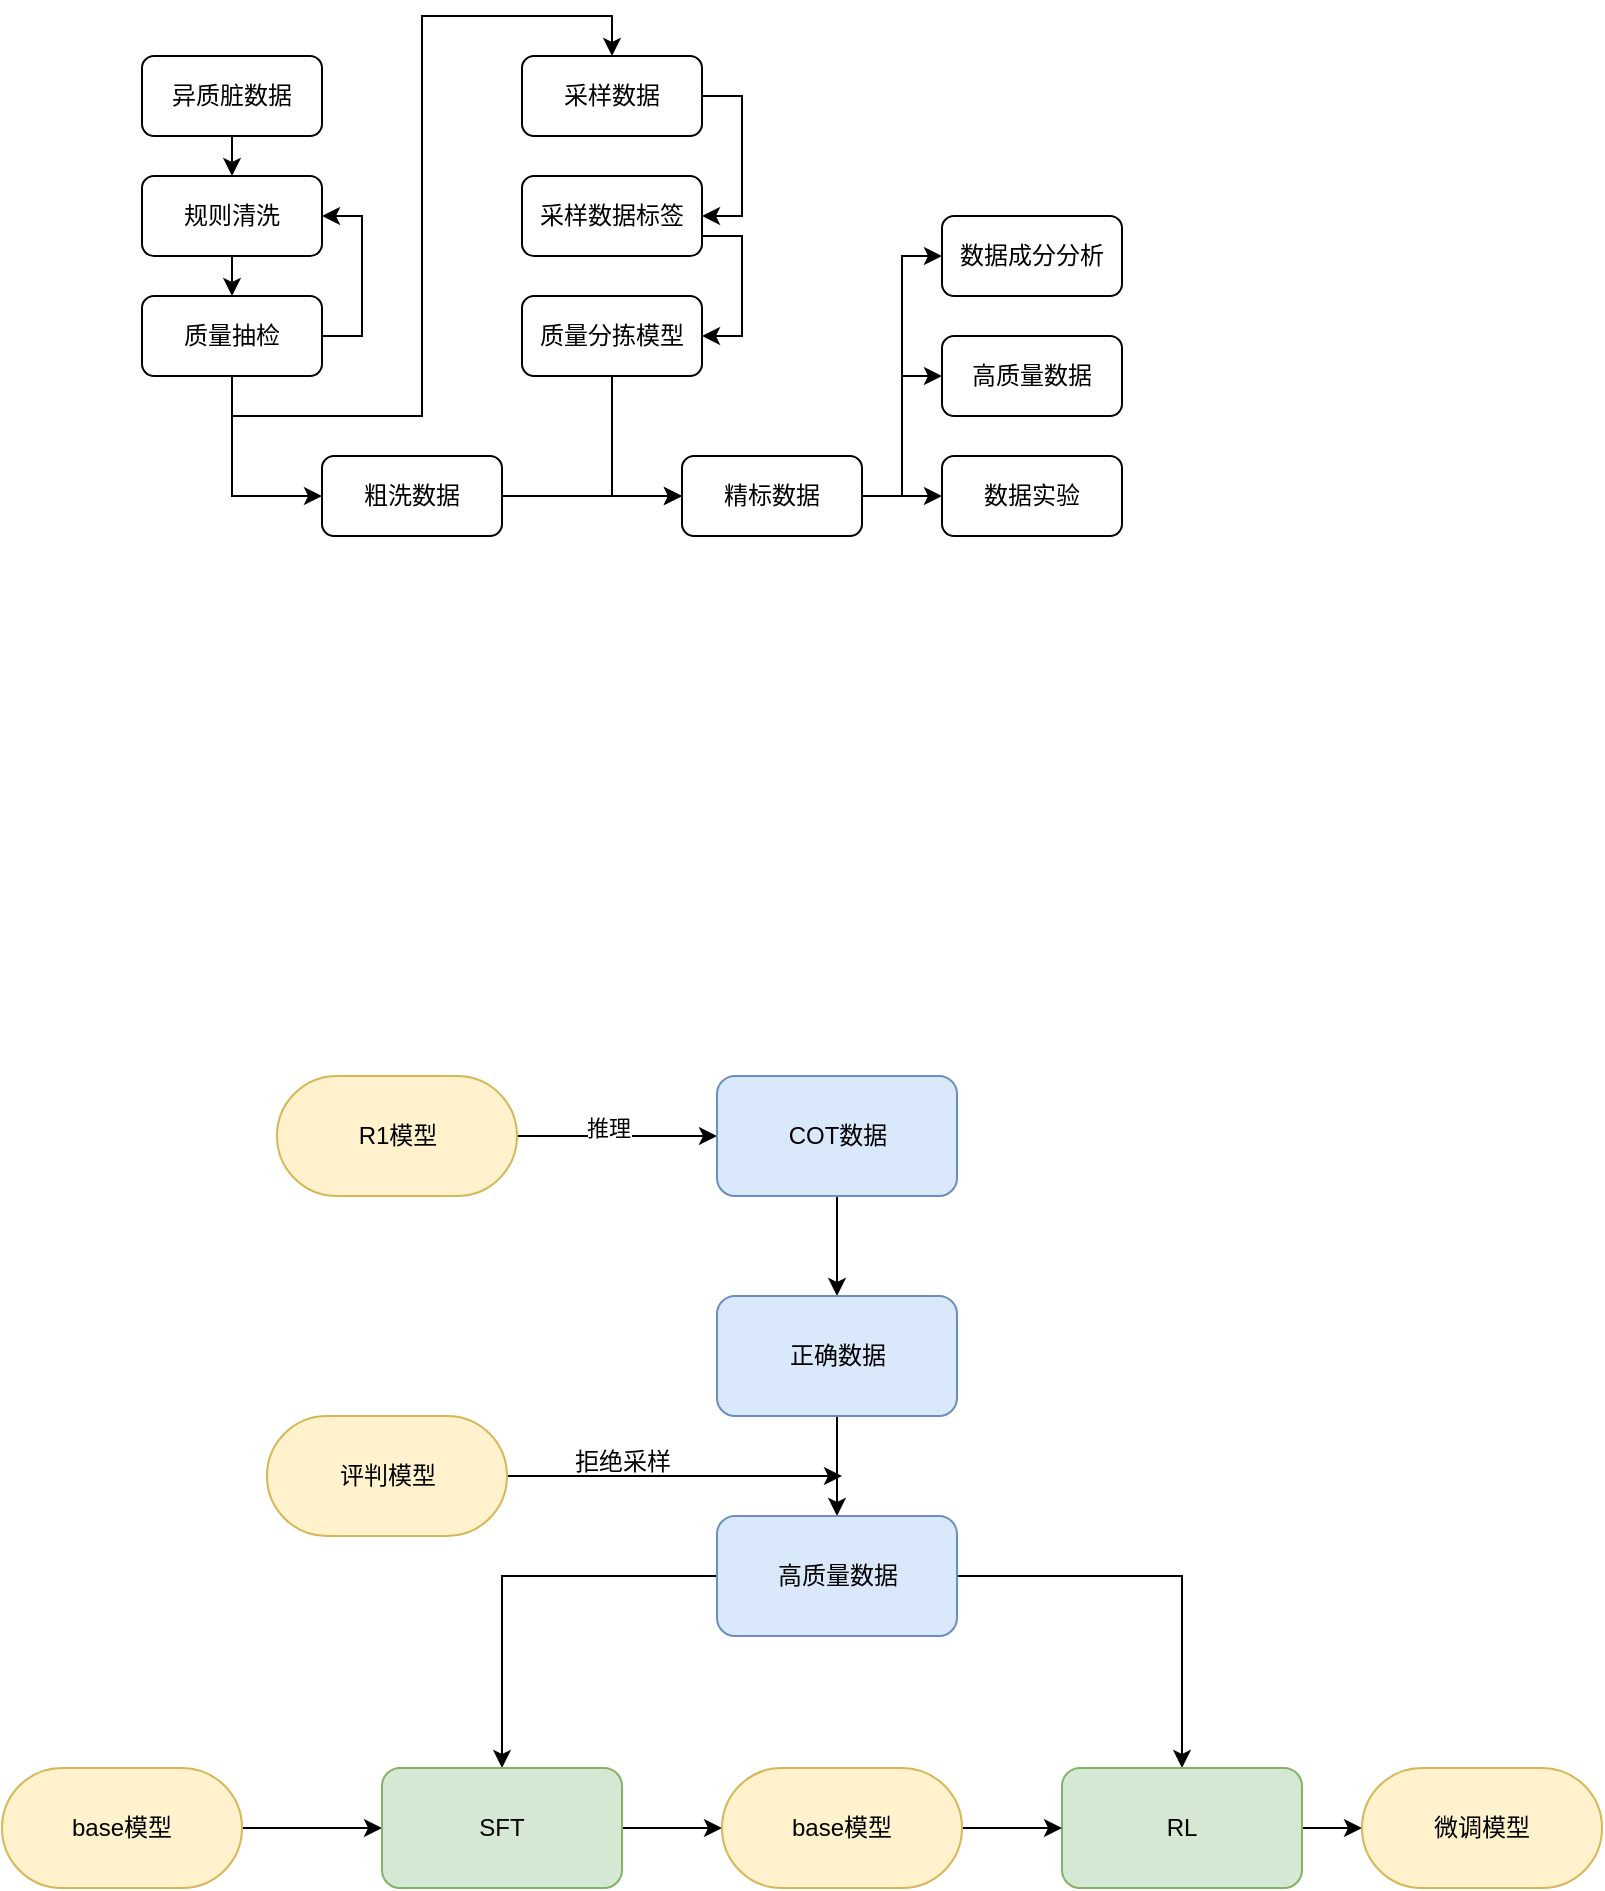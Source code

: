 <mxfile version="27.0.4">
  <diagram name="第 1 页" id="XSMXOZ8_Aq7owZjUp6Sq">
    <mxGraphModel dx="1554" dy="862" grid="0" gridSize="10" guides="1" tooltips="1" connect="1" arrows="1" fold="1" page="1" pageScale="1" pageWidth="827" pageHeight="1169" math="0" shadow="0">
      <root>
        <mxCell id="0" />
        <mxCell id="1" parent="0" />
        <mxCell id="MrBZPx8XThcq10ZSCv4b-15" style="edgeStyle=orthogonalEdgeStyle;rounded=0;orthogonalLoop=1;jettySize=auto;html=1;exitX=0.5;exitY=1;exitDx=0;exitDy=0;entryX=0.5;entryY=0;entryDx=0;entryDy=0;" parent="1" source="MrBZPx8XThcq10ZSCv4b-1" target="MrBZPx8XThcq10ZSCv4b-4" edge="1">
          <mxGeometry relative="1" as="geometry" />
        </mxCell>
        <mxCell id="MrBZPx8XThcq10ZSCv4b-1" value="异质脏数据" style="rounded=1;whiteSpace=wrap;html=1;" parent="1" vertex="1">
          <mxGeometry x="80" y="40" width="90" height="40" as="geometry" />
        </mxCell>
        <mxCell id="MrBZPx8XThcq10ZSCv4b-16" style="edgeStyle=orthogonalEdgeStyle;rounded=0;orthogonalLoop=1;jettySize=auto;html=1;exitX=0.5;exitY=1;exitDx=0;exitDy=0;entryX=0.5;entryY=0;entryDx=0;entryDy=0;" parent="1" source="MrBZPx8XThcq10ZSCv4b-4" target="MrBZPx8XThcq10ZSCv4b-5" edge="1">
          <mxGeometry relative="1" as="geometry" />
        </mxCell>
        <mxCell id="MrBZPx8XThcq10ZSCv4b-4" value="规则清洗" style="rounded=1;whiteSpace=wrap;html=1;" parent="1" vertex="1">
          <mxGeometry x="80" y="100" width="90" height="40" as="geometry" />
        </mxCell>
        <mxCell id="MrBZPx8XThcq10ZSCv4b-14" style="edgeStyle=orthogonalEdgeStyle;rounded=0;orthogonalLoop=1;jettySize=auto;html=1;exitX=1;exitY=0.5;exitDx=0;exitDy=0;entryX=1;entryY=0.5;entryDx=0;entryDy=0;" parent="1" source="MrBZPx8XThcq10ZSCv4b-5" target="MrBZPx8XThcq10ZSCv4b-4" edge="1">
          <mxGeometry relative="1" as="geometry" />
        </mxCell>
        <mxCell id="MrBZPx8XThcq10ZSCv4b-17" style="edgeStyle=orthogonalEdgeStyle;rounded=0;orthogonalLoop=1;jettySize=auto;html=1;exitX=0.5;exitY=1;exitDx=0;exitDy=0;entryX=0;entryY=0.5;entryDx=0;entryDy=0;" parent="1" source="MrBZPx8XThcq10ZSCv4b-5" target="MrBZPx8XThcq10ZSCv4b-9" edge="1">
          <mxGeometry relative="1" as="geometry" />
        </mxCell>
        <mxCell id="MrBZPx8XThcq10ZSCv4b-19" style="edgeStyle=orthogonalEdgeStyle;rounded=0;orthogonalLoop=1;jettySize=auto;html=1;exitX=0.5;exitY=1;exitDx=0;exitDy=0;entryX=0.5;entryY=0;entryDx=0;entryDy=0;" parent="1" source="MrBZPx8XThcq10ZSCv4b-5" target="MrBZPx8XThcq10ZSCv4b-6" edge="1">
          <mxGeometry relative="1" as="geometry" />
        </mxCell>
        <mxCell id="MrBZPx8XThcq10ZSCv4b-5" value="质量抽检" style="rounded=1;whiteSpace=wrap;html=1;" parent="1" vertex="1">
          <mxGeometry x="80" y="160" width="90" height="40" as="geometry" />
        </mxCell>
        <mxCell id="MrBZPx8XThcq10ZSCv4b-20" style="edgeStyle=orthogonalEdgeStyle;rounded=0;orthogonalLoop=1;jettySize=auto;html=1;exitX=1;exitY=0.5;exitDx=0;exitDy=0;entryX=1;entryY=0.5;entryDx=0;entryDy=0;" parent="1" source="MrBZPx8XThcq10ZSCv4b-6" target="MrBZPx8XThcq10ZSCv4b-7" edge="1">
          <mxGeometry relative="1" as="geometry" />
        </mxCell>
        <mxCell id="MrBZPx8XThcq10ZSCv4b-6" value="采样数据" style="rounded=1;whiteSpace=wrap;html=1;" parent="1" vertex="1">
          <mxGeometry x="270" y="40" width="90" height="40" as="geometry" />
        </mxCell>
        <mxCell id="MrBZPx8XThcq10ZSCv4b-21" style="edgeStyle=orthogonalEdgeStyle;rounded=0;orthogonalLoop=1;jettySize=auto;html=1;exitX=1;exitY=0.75;exitDx=0;exitDy=0;entryX=1;entryY=0.5;entryDx=0;entryDy=0;" parent="1" source="MrBZPx8XThcq10ZSCv4b-7" target="MrBZPx8XThcq10ZSCv4b-8" edge="1">
          <mxGeometry relative="1" as="geometry" />
        </mxCell>
        <mxCell id="MrBZPx8XThcq10ZSCv4b-7" value="采样数据标签" style="rounded=1;whiteSpace=wrap;html=1;" parent="1" vertex="1">
          <mxGeometry x="270" y="100" width="90" height="40" as="geometry" />
        </mxCell>
        <mxCell id="MrBZPx8XThcq10ZSCv4b-22" style="edgeStyle=orthogonalEdgeStyle;rounded=0;orthogonalLoop=1;jettySize=auto;html=1;exitX=0.5;exitY=1;exitDx=0;exitDy=0;entryX=0;entryY=0.5;entryDx=0;entryDy=0;" parent="1" source="MrBZPx8XThcq10ZSCv4b-8" target="MrBZPx8XThcq10ZSCv4b-10" edge="1">
          <mxGeometry relative="1" as="geometry" />
        </mxCell>
        <mxCell id="MrBZPx8XThcq10ZSCv4b-8" value="质量分拣模型" style="rounded=1;whiteSpace=wrap;html=1;" parent="1" vertex="1">
          <mxGeometry x="270" y="160" width="90" height="40" as="geometry" />
        </mxCell>
        <mxCell id="MrBZPx8XThcq10ZSCv4b-18" style="edgeStyle=orthogonalEdgeStyle;rounded=0;orthogonalLoop=1;jettySize=auto;html=1;exitX=1;exitY=0.5;exitDx=0;exitDy=0;" parent="1" source="MrBZPx8XThcq10ZSCv4b-9" target="MrBZPx8XThcq10ZSCv4b-10" edge="1">
          <mxGeometry relative="1" as="geometry" />
        </mxCell>
        <mxCell id="MrBZPx8XThcq10ZSCv4b-9" value="粗洗数据" style="rounded=1;whiteSpace=wrap;html=1;" parent="1" vertex="1">
          <mxGeometry x="170" y="240" width="90" height="40" as="geometry" />
        </mxCell>
        <mxCell id="MrBZPx8XThcq10ZSCv4b-23" style="edgeStyle=orthogonalEdgeStyle;rounded=0;orthogonalLoop=1;jettySize=auto;html=1;exitX=1;exitY=0.5;exitDx=0;exitDy=0;entryX=0;entryY=0.5;entryDx=0;entryDy=0;" parent="1" source="MrBZPx8XThcq10ZSCv4b-10" target="MrBZPx8XThcq10ZSCv4b-11" edge="1">
          <mxGeometry relative="1" as="geometry" />
        </mxCell>
        <mxCell id="MrBZPx8XThcq10ZSCv4b-24" style="edgeStyle=orthogonalEdgeStyle;rounded=0;orthogonalLoop=1;jettySize=auto;html=1;exitX=1;exitY=0.5;exitDx=0;exitDy=0;entryX=0;entryY=0.5;entryDx=0;entryDy=0;" parent="1" source="MrBZPx8XThcq10ZSCv4b-10" target="MrBZPx8XThcq10ZSCv4b-12" edge="1">
          <mxGeometry relative="1" as="geometry" />
        </mxCell>
        <mxCell id="MrBZPx8XThcq10ZSCv4b-25" style="edgeStyle=orthogonalEdgeStyle;rounded=0;orthogonalLoop=1;jettySize=auto;html=1;exitX=1;exitY=0.5;exitDx=0;exitDy=0;entryX=0;entryY=0.5;entryDx=0;entryDy=0;" parent="1" source="MrBZPx8XThcq10ZSCv4b-10" target="MrBZPx8XThcq10ZSCv4b-13" edge="1">
          <mxGeometry relative="1" as="geometry" />
        </mxCell>
        <mxCell id="MrBZPx8XThcq10ZSCv4b-10" value="精标数据" style="rounded=1;whiteSpace=wrap;html=1;" parent="1" vertex="1">
          <mxGeometry x="350" y="240" width="90" height="40" as="geometry" />
        </mxCell>
        <mxCell id="MrBZPx8XThcq10ZSCv4b-11" value="数据成分分析" style="rounded=1;whiteSpace=wrap;html=1;" parent="1" vertex="1">
          <mxGeometry x="480" y="120" width="90" height="40" as="geometry" />
        </mxCell>
        <mxCell id="MrBZPx8XThcq10ZSCv4b-12" value="高质量数据" style="rounded=1;whiteSpace=wrap;html=1;" parent="1" vertex="1">
          <mxGeometry x="480" y="180" width="90" height="40" as="geometry" />
        </mxCell>
        <mxCell id="MrBZPx8XThcq10ZSCv4b-13" value="数据实验" style="rounded=1;whiteSpace=wrap;html=1;" parent="1" vertex="1">
          <mxGeometry x="480" y="240" width="90" height="40" as="geometry" />
        </mxCell>
        <mxCell id="vioO3jdRLNqgJ97knUN3-20" style="edgeStyle=orthogonalEdgeStyle;rounded=0;orthogonalLoop=1;jettySize=auto;html=1;exitX=1;exitY=0.5;exitDx=0;exitDy=0;entryX=0;entryY=0.5;entryDx=0;entryDy=0;" edge="1" parent="1" source="vioO3jdRLNqgJ97knUN3-1" target="vioO3jdRLNqgJ97knUN3-2">
          <mxGeometry relative="1" as="geometry" />
        </mxCell>
        <mxCell id="vioO3jdRLNqgJ97knUN3-21" value="推理" style="edgeLabel;html=1;align=center;verticalAlign=middle;resizable=0;points=[];" vertex="1" connectable="0" parent="vioO3jdRLNqgJ97knUN3-20">
          <mxGeometry x="-0.09" y="4" relative="1" as="geometry">
            <mxPoint as="offset" />
          </mxGeometry>
        </mxCell>
        <mxCell id="vioO3jdRLNqgJ97knUN3-1" value="R1模型" style="rounded=1;whiteSpace=wrap;html=1;arcSize=50;fillColor=#fff2cc;strokeColor=#d6b656;" vertex="1" parent="1">
          <mxGeometry x="147.5" y="550" width="120" height="60" as="geometry" />
        </mxCell>
        <mxCell id="vioO3jdRLNqgJ97knUN3-4" value="" style="edgeStyle=orthogonalEdgeStyle;rounded=0;orthogonalLoop=1;jettySize=auto;html=1;" edge="1" parent="1" source="vioO3jdRLNqgJ97knUN3-2" target="vioO3jdRLNqgJ97knUN3-3">
          <mxGeometry relative="1" as="geometry" />
        </mxCell>
        <mxCell id="vioO3jdRLNqgJ97knUN3-2" value="COT数据" style="rounded=1;whiteSpace=wrap;html=1;fillColor=#dae8fc;strokeColor=#6c8ebf;" vertex="1" parent="1">
          <mxGeometry x="367.5" y="550" width="120" height="60" as="geometry" />
        </mxCell>
        <mxCell id="vioO3jdRLNqgJ97knUN3-6" value="" style="edgeStyle=orthogonalEdgeStyle;rounded=0;orthogonalLoop=1;jettySize=auto;html=1;" edge="1" parent="1" source="vioO3jdRLNqgJ97knUN3-3" target="vioO3jdRLNqgJ97knUN3-5">
          <mxGeometry relative="1" as="geometry" />
        </mxCell>
        <mxCell id="vioO3jdRLNqgJ97knUN3-3" value="正确数据" style="whiteSpace=wrap;html=1;rounded=1;fillColor=#dae8fc;strokeColor=#6c8ebf;" vertex="1" parent="1">
          <mxGeometry x="367.5" y="660" width="120" height="60" as="geometry" />
        </mxCell>
        <mxCell id="vioO3jdRLNqgJ97knUN3-17" style="edgeStyle=orthogonalEdgeStyle;rounded=0;orthogonalLoop=1;jettySize=auto;html=1;exitX=0;exitY=0.5;exitDx=0;exitDy=0;entryX=0.5;entryY=0;entryDx=0;entryDy=0;" edge="1" parent="1" source="vioO3jdRLNqgJ97knUN3-5" target="vioO3jdRLNqgJ97knUN3-9">
          <mxGeometry relative="1" as="geometry" />
        </mxCell>
        <mxCell id="vioO3jdRLNqgJ97knUN3-18" style="edgeStyle=orthogonalEdgeStyle;rounded=0;orthogonalLoop=1;jettySize=auto;html=1;exitX=1;exitY=0.5;exitDx=0;exitDy=0;entryX=0.5;entryY=0;entryDx=0;entryDy=0;" edge="1" parent="1" source="vioO3jdRLNqgJ97knUN3-5" target="vioO3jdRLNqgJ97knUN3-10">
          <mxGeometry relative="1" as="geometry" />
        </mxCell>
        <mxCell id="vioO3jdRLNqgJ97knUN3-5" value="高质量数据" style="whiteSpace=wrap;html=1;rounded=1;fillColor=#dae8fc;strokeColor=#6c8ebf;" vertex="1" parent="1">
          <mxGeometry x="367.5" y="770" width="120" height="60" as="geometry" />
        </mxCell>
        <mxCell id="vioO3jdRLNqgJ97knUN3-19" style="edgeStyle=orthogonalEdgeStyle;rounded=0;orthogonalLoop=1;jettySize=auto;html=1;exitX=1;exitY=0.5;exitDx=0;exitDy=0;" edge="1" parent="1" source="vioO3jdRLNqgJ97knUN3-7">
          <mxGeometry relative="1" as="geometry">
            <mxPoint x="430" y="750" as="targetPoint" />
          </mxGeometry>
        </mxCell>
        <mxCell id="vioO3jdRLNqgJ97knUN3-7" value="评判模型" style="rounded=1;whiteSpace=wrap;html=1;arcSize=50;fillColor=#fff2cc;strokeColor=#d6b656;" vertex="1" parent="1">
          <mxGeometry x="142.5" y="720" width="120" height="60" as="geometry" />
        </mxCell>
        <mxCell id="vioO3jdRLNqgJ97knUN3-12" style="edgeStyle=orthogonalEdgeStyle;rounded=0;orthogonalLoop=1;jettySize=auto;html=1;entryX=0;entryY=0.5;entryDx=0;entryDy=0;" edge="1" parent="1" source="vioO3jdRLNqgJ97knUN3-8" target="vioO3jdRLNqgJ97knUN3-9">
          <mxGeometry relative="1" as="geometry" />
        </mxCell>
        <mxCell id="vioO3jdRLNqgJ97knUN3-8" value="base模型" style="rounded=1;whiteSpace=wrap;html=1;arcSize=50;fillColor=#fff2cc;strokeColor=#d6b656;" vertex="1" parent="1">
          <mxGeometry x="10" y="896" width="120" height="60" as="geometry" />
        </mxCell>
        <mxCell id="vioO3jdRLNqgJ97knUN3-13" style="edgeStyle=orthogonalEdgeStyle;rounded=0;orthogonalLoop=1;jettySize=auto;html=1;exitX=1;exitY=0.5;exitDx=0;exitDy=0;entryX=0;entryY=0.5;entryDx=0;entryDy=0;" edge="1" parent="1" source="vioO3jdRLNqgJ97knUN3-9" target="vioO3jdRLNqgJ97knUN3-11">
          <mxGeometry relative="1" as="geometry" />
        </mxCell>
        <mxCell id="vioO3jdRLNqgJ97knUN3-9" value="SFT" style="whiteSpace=wrap;html=1;rounded=1;fillColor=#d5e8d4;strokeColor=#82b366;" vertex="1" parent="1">
          <mxGeometry x="200" y="896" width="120" height="60" as="geometry" />
        </mxCell>
        <mxCell id="vioO3jdRLNqgJ97knUN3-16" style="edgeStyle=orthogonalEdgeStyle;rounded=0;orthogonalLoop=1;jettySize=auto;html=1;exitX=1;exitY=0.5;exitDx=0;exitDy=0;entryX=0;entryY=0.5;entryDx=0;entryDy=0;" edge="1" parent="1" source="vioO3jdRLNqgJ97knUN3-10" target="vioO3jdRLNqgJ97knUN3-15">
          <mxGeometry relative="1" as="geometry" />
        </mxCell>
        <mxCell id="vioO3jdRLNqgJ97knUN3-10" value="RL" style="whiteSpace=wrap;html=1;rounded=1;fillColor=#d5e8d4;strokeColor=#82b366;" vertex="1" parent="1">
          <mxGeometry x="540" y="896" width="120" height="60" as="geometry" />
        </mxCell>
        <mxCell id="vioO3jdRLNqgJ97knUN3-14" style="edgeStyle=orthogonalEdgeStyle;rounded=0;orthogonalLoop=1;jettySize=auto;html=1;exitX=1;exitY=0.5;exitDx=0;exitDy=0;entryX=0;entryY=0.5;entryDx=0;entryDy=0;" edge="1" parent="1" source="vioO3jdRLNqgJ97knUN3-11" target="vioO3jdRLNqgJ97knUN3-10">
          <mxGeometry relative="1" as="geometry" />
        </mxCell>
        <mxCell id="vioO3jdRLNqgJ97knUN3-11" value="base模型" style="rounded=1;whiteSpace=wrap;html=1;arcSize=50;fillColor=#fff2cc;strokeColor=#d6b656;" vertex="1" parent="1">
          <mxGeometry x="370" y="896" width="120" height="60" as="geometry" />
        </mxCell>
        <mxCell id="vioO3jdRLNqgJ97knUN3-15" value="微调模型" style="rounded=1;whiteSpace=wrap;html=1;arcSize=50;fillColor=#fff2cc;strokeColor=#d6b656;" vertex="1" parent="1">
          <mxGeometry x="690" y="896" width="120" height="60" as="geometry" />
        </mxCell>
        <mxCell id="vioO3jdRLNqgJ97knUN3-22" value="拒绝采样" style="text;html=1;align=center;verticalAlign=middle;resizable=0;points=[];autosize=1;strokeColor=none;fillColor=none;" vertex="1" parent="1">
          <mxGeometry x="285" y="728" width="70" height="30" as="geometry" />
        </mxCell>
      </root>
    </mxGraphModel>
  </diagram>
</mxfile>
